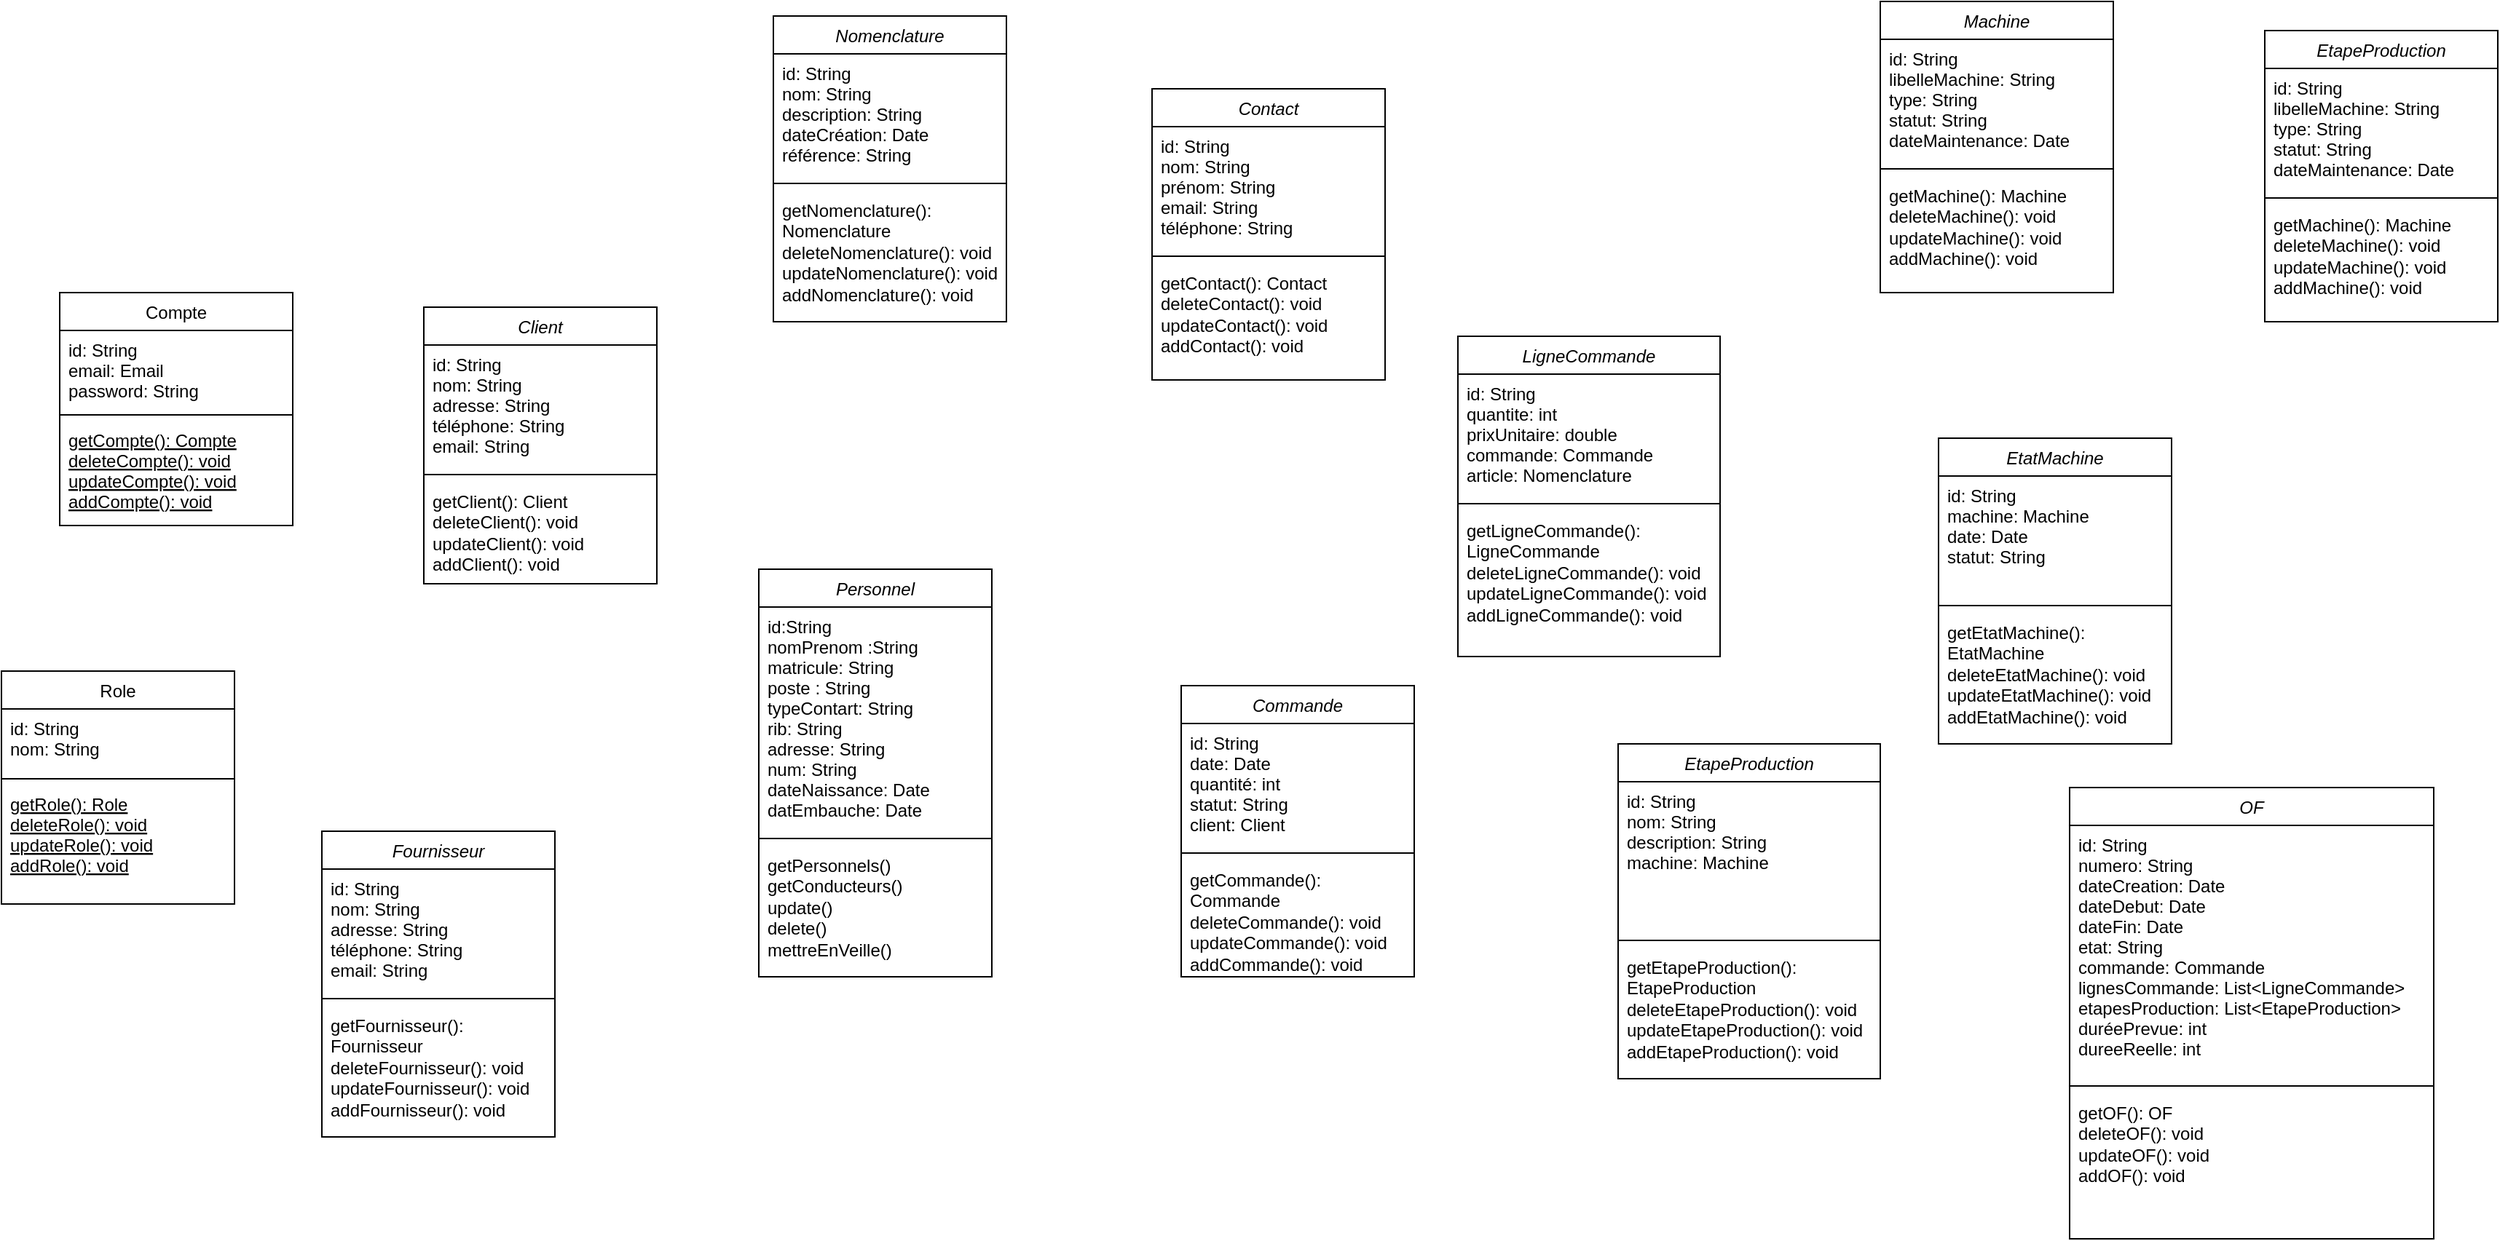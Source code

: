 <mxfile version="21.3.8" type="gitlab">
  <diagram id="C5RBs43oDa-KdzZeNtuy" name="Page-1">
    <mxGraphModel dx="2365" dy="2026" grid="1" gridSize="10" guides="1" tooltips="1" connect="1" arrows="1" fold="1" page="1" pageScale="1" pageWidth="827" pageHeight="1169" math="0" shadow="0">
      <root>
        <mxCell id="WIyWlLk6GJQsqaUBKTNV-0" />
        <mxCell id="WIyWlLk6GJQsqaUBKTNV-1" parent="WIyWlLk6GJQsqaUBKTNV-0" />
        <mxCell id="zkfFHV4jXpPFQw0GAbJ--0" value="Personnel" style="swimlane;fontStyle=2;align=center;verticalAlign=top;childLayout=stackLayout;horizontal=1;startSize=26;horizontalStack=0;resizeParent=1;resizeLast=0;collapsible=1;marginBottom=0;rounded=0;shadow=0;strokeWidth=1;" parent="WIyWlLk6GJQsqaUBKTNV-1" vertex="1">
          <mxGeometry x="460" y="110" width="160" height="280" as="geometry">
            <mxRectangle x="230" y="140" width="160" height="26" as="alternateBounds" />
          </mxGeometry>
        </mxCell>
        <mxCell id="zkfFHV4jXpPFQw0GAbJ--1" value="id:String   &#xa;nomPrenom :String&#xa;matricule: String &#xa;poste : String &#xa;typeContart: String&#xa;rib: String&#xa;adresse: String&#xa;num: String&#xa;dateNaissance: Date&#xa;datEmbauche: Date" style="text;align=left;verticalAlign=top;spacingLeft=4;spacingRight=4;overflow=hidden;rotatable=0;points=[[0,0.5],[1,0.5]];portConstraint=eastwest;" parent="zkfFHV4jXpPFQw0GAbJ--0" vertex="1">
          <mxGeometry y="26" width="160" height="154" as="geometry" />
        </mxCell>
        <mxCell id="zkfFHV4jXpPFQw0GAbJ--4" value="" style="line;html=1;strokeWidth=1;align=left;verticalAlign=middle;spacingTop=-1;spacingLeft=3;spacingRight=3;rotatable=0;labelPosition=right;points=[];portConstraint=eastwest;" parent="zkfFHV4jXpPFQw0GAbJ--0" vertex="1">
          <mxGeometry y="180" width="160" height="10" as="geometry" />
        </mxCell>
        <mxCell id="keGv5HAL7lmnqRSHpo0z-4" value="getPersonnels()&lt;br&gt;getConducteurs()&lt;br&gt;update()&lt;br&gt;delete()&lt;br&gt;mettreEnVeille()" style="text;strokeColor=none;fillColor=none;align=left;verticalAlign=top;spacingLeft=4;spacingRight=4;overflow=hidden;rotatable=0;points=[[0,0.5],[1,0.5]];portConstraint=eastwest;whiteSpace=wrap;html=1;" vertex="1" parent="zkfFHV4jXpPFQw0GAbJ--0">
          <mxGeometry y="190" width="160" height="80" as="geometry" />
        </mxCell>
        <mxCell id="zkfFHV4jXpPFQw0GAbJ--6" value="Compte" style="swimlane;fontStyle=0;align=center;verticalAlign=top;childLayout=stackLayout;horizontal=1;startSize=26;horizontalStack=0;resizeParent=1;resizeLast=0;collapsible=1;marginBottom=0;rounded=0;shadow=0;strokeWidth=1;" parent="WIyWlLk6GJQsqaUBKTNV-1" vertex="1">
          <mxGeometry x="-20" y="-80" width="160" height="160" as="geometry">
            <mxRectangle x="130" y="380" width="160" height="26" as="alternateBounds" />
          </mxGeometry>
        </mxCell>
        <mxCell id="zkfFHV4jXpPFQw0GAbJ--7" value="id: String&#xa;email: Email&#xa;password: String" style="text;align=left;verticalAlign=top;spacingLeft=4;spacingRight=4;overflow=hidden;rotatable=0;points=[[0,0.5],[1,0.5]];portConstraint=eastwest;" parent="zkfFHV4jXpPFQw0GAbJ--6" vertex="1">
          <mxGeometry y="26" width="160" height="54" as="geometry" />
        </mxCell>
        <mxCell id="zkfFHV4jXpPFQw0GAbJ--9" value="" style="line;html=1;strokeWidth=1;align=left;verticalAlign=middle;spacingTop=-1;spacingLeft=3;spacingRight=3;rotatable=0;labelPosition=right;points=[];portConstraint=eastwest;" parent="zkfFHV4jXpPFQw0GAbJ--6" vertex="1">
          <mxGeometry y="80" width="160" height="8" as="geometry" />
        </mxCell>
        <mxCell id="zkfFHV4jXpPFQw0GAbJ--10" value="getCompte(): Compte&#xa;deleteCompte(): void&#xa;updateCompte(): void&#xa;addCompte(): void" style="text;align=left;verticalAlign=top;spacingLeft=4;spacingRight=4;overflow=hidden;rotatable=0;points=[[0,0.5],[1,0.5]];portConstraint=eastwest;fontStyle=4" parent="zkfFHV4jXpPFQw0GAbJ--6" vertex="1">
          <mxGeometry y="88" width="160" height="64" as="geometry" />
        </mxCell>
        <mxCell id="keGv5HAL7lmnqRSHpo0z-5" value="Role" style="swimlane;fontStyle=0;align=center;verticalAlign=top;childLayout=stackLayout;horizontal=1;startSize=26;horizontalStack=0;resizeParent=1;resizeLast=0;collapsible=1;marginBottom=0;rounded=0;shadow=0;strokeWidth=1;" vertex="1" parent="WIyWlLk6GJQsqaUBKTNV-1">
          <mxGeometry x="-60" y="180" width="160" height="160" as="geometry">
            <mxRectangle x="130" y="380" width="160" height="26" as="alternateBounds" />
          </mxGeometry>
        </mxCell>
        <mxCell id="keGv5HAL7lmnqRSHpo0z-6" value="id: String&#xa;nom: String" style="text;align=left;verticalAlign=top;spacingLeft=4;spacingRight=4;overflow=hidden;rotatable=0;points=[[0,0.5],[1,0.5]];portConstraint=eastwest;" vertex="1" parent="keGv5HAL7lmnqRSHpo0z-5">
          <mxGeometry y="26" width="160" height="44" as="geometry" />
        </mxCell>
        <mxCell id="keGv5HAL7lmnqRSHpo0z-7" value="" style="line;html=1;strokeWidth=1;align=left;verticalAlign=middle;spacingTop=-1;spacingLeft=3;spacingRight=3;rotatable=0;labelPosition=right;points=[];portConstraint=eastwest;" vertex="1" parent="keGv5HAL7lmnqRSHpo0z-5">
          <mxGeometry y="70" width="160" height="8" as="geometry" />
        </mxCell>
        <mxCell id="keGv5HAL7lmnqRSHpo0z-8" value="getRole(): Role&#xa;deleteRole(): void&#xa;updateRole(): void&#xa;addRole(): void" style="text;align=left;verticalAlign=top;spacingLeft=4;spacingRight=4;overflow=hidden;rotatable=0;points=[[0,0.5],[1,0.5]];portConstraint=eastwest;fontStyle=4" vertex="1" parent="keGv5HAL7lmnqRSHpo0z-5">
          <mxGeometry y="78" width="160" height="64" as="geometry" />
        </mxCell>
        <mxCell id="keGv5HAL7lmnqRSHpo0z-9" value="Fournisseur" style="swimlane;fontStyle=2;align=center;verticalAlign=top;childLayout=stackLayout;horizontal=1;startSize=26;horizontalStack=0;resizeParent=1;resizeLast=0;collapsible=1;marginBottom=0;rounded=0;shadow=0;strokeWidth=1;" vertex="1" parent="WIyWlLk6GJQsqaUBKTNV-1">
          <mxGeometry x="160" y="290" width="160" height="210" as="geometry">
            <mxRectangle x="230" y="140" width="160" height="26" as="alternateBounds" />
          </mxGeometry>
        </mxCell>
        <mxCell id="keGv5HAL7lmnqRSHpo0z-10" value="id: String&#xa;nom: String&#xa;adresse: String&#xa;téléphone: String&#xa;email: String" style="text;align=left;verticalAlign=top;spacingLeft=4;spacingRight=4;overflow=hidden;rotatable=0;points=[[0,0.5],[1,0.5]];portConstraint=eastwest;" vertex="1" parent="keGv5HAL7lmnqRSHpo0z-9">
          <mxGeometry y="26" width="160" height="84" as="geometry" />
        </mxCell>
        <mxCell id="keGv5HAL7lmnqRSHpo0z-11" value="" style="line;html=1;strokeWidth=1;align=left;verticalAlign=middle;spacingTop=-1;spacingLeft=3;spacingRight=3;rotatable=0;labelPosition=right;points=[];portConstraint=eastwest;" vertex="1" parent="keGv5HAL7lmnqRSHpo0z-9">
          <mxGeometry y="110" width="160" height="10" as="geometry" />
        </mxCell>
        <mxCell id="keGv5HAL7lmnqRSHpo0z-12" value="&lt;div&gt;getFournisseur(): Fournisseur&lt;/div&gt;&lt;div&gt;deleteFournisseur(): void&lt;/div&gt;&lt;div&gt;updateFournisseur(): void&lt;/div&gt;&lt;div&gt;addFournisseur(): void&lt;/div&gt;" style="text;strokeColor=none;fillColor=none;align=left;verticalAlign=top;spacingLeft=4;spacingRight=4;overflow=hidden;rotatable=0;points=[[0,0.5],[1,0.5]];portConstraint=eastwest;whiteSpace=wrap;html=1;" vertex="1" parent="keGv5HAL7lmnqRSHpo0z-9">
          <mxGeometry y="120" width="160" height="80" as="geometry" />
        </mxCell>
        <mxCell id="keGv5HAL7lmnqRSHpo0z-13" value="Client" style="swimlane;fontStyle=2;align=center;verticalAlign=top;childLayout=stackLayout;horizontal=1;startSize=26;horizontalStack=0;resizeParent=1;resizeLast=0;collapsible=1;marginBottom=0;rounded=0;shadow=0;strokeWidth=1;" vertex="1" parent="WIyWlLk6GJQsqaUBKTNV-1">
          <mxGeometry x="230" y="-70" width="160" height="190" as="geometry">
            <mxRectangle x="230" y="140" width="160" height="26" as="alternateBounds" />
          </mxGeometry>
        </mxCell>
        <mxCell id="keGv5HAL7lmnqRSHpo0z-14" value="id: String&#xa;nom: String&#xa;adresse: String&#xa;téléphone: String&#xa;email: String" style="text;align=left;verticalAlign=top;spacingLeft=4;spacingRight=4;overflow=hidden;rotatable=0;points=[[0,0.5],[1,0.5]];portConstraint=eastwest;" vertex="1" parent="keGv5HAL7lmnqRSHpo0z-13">
          <mxGeometry y="26" width="160" height="84" as="geometry" />
        </mxCell>
        <mxCell id="keGv5HAL7lmnqRSHpo0z-15" value="" style="line;html=1;strokeWidth=1;align=left;verticalAlign=middle;spacingTop=-1;spacingLeft=3;spacingRight=3;rotatable=0;labelPosition=right;points=[];portConstraint=eastwest;" vertex="1" parent="keGv5HAL7lmnqRSHpo0z-13">
          <mxGeometry y="110" width="160" height="10" as="geometry" />
        </mxCell>
        <mxCell id="keGv5HAL7lmnqRSHpo0z-16" value="&lt;div&gt;getClient(): Client&lt;/div&gt;&lt;div&gt;deleteClient(): void&lt;/div&gt;&lt;div&gt;updateClient(): void&lt;/div&gt;&lt;div&gt;addClient(): void&lt;/div&gt;" style="text;strokeColor=none;fillColor=none;align=left;verticalAlign=top;spacingLeft=4;spacingRight=4;overflow=hidden;rotatable=0;points=[[0,0.5],[1,0.5]];portConstraint=eastwest;whiteSpace=wrap;html=1;" vertex="1" parent="keGv5HAL7lmnqRSHpo0z-13">
          <mxGeometry y="120" width="160" height="70" as="geometry" />
        </mxCell>
        <mxCell id="keGv5HAL7lmnqRSHpo0z-17" value="Nomenclature" style="swimlane;fontStyle=2;align=center;verticalAlign=top;childLayout=stackLayout;horizontal=1;startSize=26;horizontalStack=0;resizeParent=1;resizeLast=0;collapsible=1;marginBottom=0;rounded=0;shadow=0;strokeWidth=1;" vertex="1" parent="WIyWlLk6GJQsqaUBKTNV-1">
          <mxGeometry x="470" y="-270" width="160" height="210" as="geometry">
            <mxRectangle x="230" y="140" width="160" height="26" as="alternateBounds" />
          </mxGeometry>
        </mxCell>
        <mxCell id="keGv5HAL7lmnqRSHpo0z-18" value="id: String&#xa;nom: String&#xa;description: String&#xa;dateCréation: Date&#xa;référence: String" style="text;align=left;verticalAlign=top;spacingLeft=4;spacingRight=4;overflow=hidden;rotatable=0;points=[[0,0.5],[1,0.5]];portConstraint=eastwest;" vertex="1" parent="keGv5HAL7lmnqRSHpo0z-17">
          <mxGeometry y="26" width="160" height="84" as="geometry" />
        </mxCell>
        <mxCell id="keGv5HAL7lmnqRSHpo0z-19" value="" style="line;html=1;strokeWidth=1;align=left;verticalAlign=middle;spacingTop=-1;spacingLeft=3;spacingRight=3;rotatable=0;labelPosition=right;points=[];portConstraint=eastwest;" vertex="1" parent="keGv5HAL7lmnqRSHpo0z-17">
          <mxGeometry y="110" width="160" height="10" as="geometry" />
        </mxCell>
        <mxCell id="keGv5HAL7lmnqRSHpo0z-20" value="&lt;div&gt;getNomenclature(): Nomenclature&lt;/div&gt;&lt;div&gt;deleteNomenclature(): void&lt;/div&gt;&lt;div&gt;updateNomenclature(): void&lt;/div&gt;&lt;div&gt;addNomenclature(): void&lt;/div&gt;" style="text;strokeColor=none;fillColor=none;align=left;verticalAlign=top;spacingLeft=4;spacingRight=4;overflow=hidden;rotatable=0;points=[[0,0.5],[1,0.5]];portConstraint=eastwest;whiteSpace=wrap;html=1;" vertex="1" parent="keGv5HAL7lmnqRSHpo0z-17">
          <mxGeometry y="120" width="160" height="90" as="geometry" />
        </mxCell>
        <mxCell id="keGv5HAL7lmnqRSHpo0z-21" value="Contact" style="swimlane;fontStyle=2;align=center;verticalAlign=top;childLayout=stackLayout;horizontal=1;startSize=26;horizontalStack=0;resizeParent=1;resizeLast=0;collapsible=1;marginBottom=0;rounded=0;shadow=0;strokeWidth=1;" vertex="1" parent="WIyWlLk6GJQsqaUBKTNV-1">
          <mxGeometry x="730" y="-220" width="160" height="200" as="geometry">
            <mxRectangle x="230" y="140" width="160" height="26" as="alternateBounds" />
          </mxGeometry>
        </mxCell>
        <mxCell id="keGv5HAL7lmnqRSHpo0z-22" value="id: String&#xa;nom: String&#xa;prénom: String&#xa;email: String&#xa;téléphone: String" style="text;align=left;verticalAlign=top;spacingLeft=4;spacingRight=4;overflow=hidden;rotatable=0;points=[[0,0.5],[1,0.5]];portConstraint=eastwest;" vertex="1" parent="keGv5HAL7lmnqRSHpo0z-21">
          <mxGeometry y="26" width="160" height="84" as="geometry" />
        </mxCell>
        <mxCell id="keGv5HAL7lmnqRSHpo0z-23" value="" style="line;html=1;strokeWidth=1;align=left;verticalAlign=middle;spacingTop=-1;spacingLeft=3;spacingRight=3;rotatable=0;labelPosition=right;points=[];portConstraint=eastwest;" vertex="1" parent="keGv5HAL7lmnqRSHpo0z-21">
          <mxGeometry y="110" width="160" height="10" as="geometry" />
        </mxCell>
        <mxCell id="keGv5HAL7lmnqRSHpo0z-24" value="&lt;div&gt;getContact(): Contact&lt;/div&gt;&lt;div&gt;deleteContact(): void&lt;/div&gt;&lt;div&gt;updateContact(): void&lt;/div&gt;&lt;div&gt;addContact(): void&lt;/div&gt;" style="text;strokeColor=none;fillColor=none;align=left;verticalAlign=top;spacingLeft=4;spacingRight=4;overflow=hidden;rotatable=0;points=[[0,0.5],[1,0.5]];portConstraint=eastwest;whiteSpace=wrap;html=1;" vertex="1" parent="keGv5HAL7lmnqRSHpo0z-21">
          <mxGeometry y="120" width="160" height="80" as="geometry" />
        </mxCell>
        <mxCell id="keGv5HAL7lmnqRSHpo0z-25" value="Commande" style="swimlane;fontStyle=2;align=center;verticalAlign=top;childLayout=stackLayout;horizontal=1;startSize=26;horizontalStack=0;resizeParent=1;resizeLast=0;collapsible=1;marginBottom=0;rounded=0;shadow=0;strokeWidth=1;" vertex="1" parent="WIyWlLk6GJQsqaUBKTNV-1">
          <mxGeometry x="750" y="190" width="160" height="200" as="geometry">
            <mxRectangle x="230" y="140" width="160" height="26" as="alternateBounds" />
          </mxGeometry>
        </mxCell>
        <mxCell id="keGv5HAL7lmnqRSHpo0z-26" value="id: String&#xa;date: Date&#xa;quantité: int&#xa;statut: String&#xa;client: Client" style="text;align=left;verticalAlign=top;spacingLeft=4;spacingRight=4;overflow=hidden;rotatable=0;points=[[0,0.5],[1,0.5]];portConstraint=eastwest;" vertex="1" parent="keGv5HAL7lmnqRSHpo0z-25">
          <mxGeometry y="26" width="160" height="84" as="geometry" />
        </mxCell>
        <mxCell id="keGv5HAL7lmnqRSHpo0z-27" value="" style="line;html=1;strokeWidth=1;align=left;verticalAlign=middle;spacingTop=-1;spacingLeft=3;spacingRight=3;rotatable=0;labelPosition=right;points=[];portConstraint=eastwest;" vertex="1" parent="keGv5HAL7lmnqRSHpo0z-25">
          <mxGeometry y="110" width="160" height="10" as="geometry" />
        </mxCell>
        <mxCell id="keGv5HAL7lmnqRSHpo0z-28" value="&lt;div&gt;getCommande(): Commande&lt;/div&gt;&lt;div&gt;deleteCommande(): void&lt;/div&gt;&lt;div&gt;updateCommande(): void&lt;/div&gt;&lt;div&gt;addCommande(): void&lt;/div&gt;" style="text;strokeColor=none;fillColor=none;align=left;verticalAlign=top;spacingLeft=4;spacingRight=4;overflow=hidden;rotatable=0;points=[[0,0.5],[1,0.5]];portConstraint=eastwest;whiteSpace=wrap;html=1;" vertex="1" parent="keGv5HAL7lmnqRSHpo0z-25">
          <mxGeometry y="120" width="160" height="80" as="geometry" />
        </mxCell>
        <mxCell id="keGv5HAL7lmnqRSHpo0z-29" value="LigneCommande" style="swimlane;fontStyle=2;align=center;verticalAlign=top;childLayout=stackLayout;horizontal=1;startSize=26;horizontalStack=0;resizeParent=1;resizeLast=0;collapsible=1;marginBottom=0;rounded=0;shadow=0;strokeWidth=1;" vertex="1" parent="WIyWlLk6GJQsqaUBKTNV-1">
          <mxGeometry x="940" y="-50" width="180" height="220" as="geometry">
            <mxRectangle x="230" y="140" width="160" height="26" as="alternateBounds" />
          </mxGeometry>
        </mxCell>
        <mxCell id="keGv5HAL7lmnqRSHpo0z-30" value="id: String&#xa;quantite: int&#xa;prixUnitaire: double&#xa;commande: Commande&#xa;article: Nomenclature" style="text;align=left;verticalAlign=top;spacingLeft=4;spacingRight=4;overflow=hidden;rotatable=0;points=[[0,0.5],[1,0.5]];portConstraint=eastwest;" vertex="1" parent="keGv5HAL7lmnqRSHpo0z-29">
          <mxGeometry y="26" width="180" height="84" as="geometry" />
        </mxCell>
        <mxCell id="keGv5HAL7lmnqRSHpo0z-31" value="" style="line;html=1;strokeWidth=1;align=left;verticalAlign=middle;spacingTop=-1;spacingLeft=3;spacingRight=3;rotatable=0;labelPosition=right;points=[];portConstraint=eastwest;" vertex="1" parent="keGv5HAL7lmnqRSHpo0z-29">
          <mxGeometry y="110" width="180" height="10" as="geometry" />
        </mxCell>
        <mxCell id="keGv5HAL7lmnqRSHpo0z-32" value="&lt;div&gt;getLigneCommande(): LigneCommande&lt;/div&gt;&lt;div&gt;deleteLigneCommande(): void&lt;/div&gt;&lt;div&gt;updateLigneCommande(): void&lt;/div&gt;&lt;div&gt;addLigneCommande(): void&lt;/div&gt;" style="text;strokeColor=none;fillColor=none;align=left;verticalAlign=top;spacingLeft=4;spacingRight=4;overflow=hidden;rotatable=0;points=[[0,0.5],[1,0.5]];portConstraint=eastwest;whiteSpace=wrap;html=1;" vertex="1" parent="keGv5HAL7lmnqRSHpo0z-29">
          <mxGeometry y="120" width="180" height="100" as="geometry" />
        </mxCell>
        <mxCell id="keGv5HAL7lmnqRSHpo0z-33" value="Machine" style="swimlane;fontStyle=2;align=center;verticalAlign=top;childLayout=stackLayout;horizontal=1;startSize=26;horizontalStack=0;resizeParent=1;resizeLast=0;collapsible=1;marginBottom=0;rounded=0;shadow=0;strokeWidth=1;" vertex="1" parent="WIyWlLk6GJQsqaUBKTNV-1">
          <mxGeometry x="1230" y="-280" width="160" height="200" as="geometry">
            <mxRectangle x="230" y="140" width="160" height="26" as="alternateBounds" />
          </mxGeometry>
        </mxCell>
        <mxCell id="keGv5HAL7lmnqRSHpo0z-34" value="id: String&#xa;libelleMachine: String&#xa;type: String&#xa;statut: String&#xa;dateMaintenance: Date" style="text;align=left;verticalAlign=top;spacingLeft=4;spacingRight=4;overflow=hidden;rotatable=0;points=[[0,0.5],[1,0.5]];portConstraint=eastwest;" vertex="1" parent="keGv5HAL7lmnqRSHpo0z-33">
          <mxGeometry y="26" width="160" height="84" as="geometry" />
        </mxCell>
        <mxCell id="keGv5HAL7lmnqRSHpo0z-35" value="" style="line;html=1;strokeWidth=1;align=left;verticalAlign=middle;spacingTop=-1;spacingLeft=3;spacingRight=3;rotatable=0;labelPosition=right;points=[];portConstraint=eastwest;" vertex="1" parent="keGv5HAL7lmnqRSHpo0z-33">
          <mxGeometry y="110" width="160" height="10" as="geometry" />
        </mxCell>
        <mxCell id="keGv5HAL7lmnqRSHpo0z-36" value="&lt;div&gt;getMachine(): Machine&lt;/div&gt;&lt;div&gt;deleteMachine(): void&lt;/div&gt;&lt;div&gt;updateMachine(): void&lt;/div&gt;&lt;div&gt;addMachine(): void&lt;/div&gt;" style="text;strokeColor=none;fillColor=none;align=left;verticalAlign=top;spacingLeft=4;spacingRight=4;overflow=hidden;rotatable=0;points=[[0,0.5],[1,0.5]];portConstraint=eastwest;whiteSpace=wrap;html=1;" vertex="1" parent="keGv5HAL7lmnqRSHpo0z-33">
          <mxGeometry y="120" width="160" height="80" as="geometry" />
        </mxCell>
        <mxCell id="keGv5HAL7lmnqRSHpo0z-37" value="EtatMachine" style="swimlane;fontStyle=2;align=center;verticalAlign=top;childLayout=stackLayout;horizontal=1;startSize=26;horizontalStack=0;resizeParent=1;resizeLast=0;collapsible=1;marginBottom=0;rounded=0;shadow=0;strokeWidth=1;" vertex="1" parent="WIyWlLk6GJQsqaUBKTNV-1">
          <mxGeometry x="1270" y="20" width="160" height="210" as="geometry">
            <mxRectangle x="230" y="140" width="160" height="26" as="alternateBounds" />
          </mxGeometry>
        </mxCell>
        <mxCell id="keGv5HAL7lmnqRSHpo0z-38" value="id: String&#xa;machine: Machine&#xa;date: Date&#xa;statut: String" style="text;align=left;verticalAlign=top;spacingLeft=4;spacingRight=4;overflow=hidden;rotatable=0;points=[[0,0.5],[1,0.5]];portConstraint=eastwest;" vertex="1" parent="keGv5HAL7lmnqRSHpo0z-37">
          <mxGeometry y="26" width="160" height="84" as="geometry" />
        </mxCell>
        <mxCell id="keGv5HAL7lmnqRSHpo0z-39" value="" style="line;html=1;strokeWidth=1;align=left;verticalAlign=middle;spacingTop=-1;spacingLeft=3;spacingRight=3;rotatable=0;labelPosition=right;points=[];portConstraint=eastwest;" vertex="1" parent="keGv5HAL7lmnqRSHpo0z-37">
          <mxGeometry y="110" width="160" height="10" as="geometry" />
        </mxCell>
        <mxCell id="keGv5HAL7lmnqRSHpo0z-40" value="&lt;div&gt;getEtatMachine(): EtatMachine&lt;/div&gt;&lt;div&gt;deleteEtatMachine(): void&lt;/div&gt;&lt;div&gt;updateEtatMachine(): void&lt;/div&gt;&lt;div&gt;addEtatMachine(): void&lt;/div&gt;" style="text;strokeColor=none;fillColor=none;align=left;verticalAlign=top;spacingLeft=4;spacingRight=4;overflow=hidden;rotatable=0;points=[[0,0.5],[1,0.5]];portConstraint=eastwest;whiteSpace=wrap;html=1;" vertex="1" parent="keGv5HAL7lmnqRSHpo0z-37">
          <mxGeometry y="120" width="160" height="90" as="geometry" />
        </mxCell>
        <mxCell id="keGv5HAL7lmnqRSHpo0z-41" value="EtapeProduction" style="swimlane;fontStyle=2;align=center;verticalAlign=top;childLayout=stackLayout;horizontal=1;startSize=26;horizontalStack=0;resizeParent=1;resizeLast=0;collapsible=1;marginBottom=0;rounded=0;shadow=0;strokeWidth=1;" vertex="1" parent="WIyWlLk6GJQsqaUBKTNV-1">
          <mxGeometry x="1494" y="-260" width="160" height="200" as="geometry">
            <mxRectangle x="230" y="140" width="160" height="26" as="alternateBounds" />
          </mxGeometry>
        </mxCell>
        <mxCell id="keGv5HAL7lmnqRSHpo0z-42" value="id: String&#xa;libelleMachine: String&#xa;type: String&#xa;statut: String&#xa;dateMaintenance: Date" style="text;align=left;verticalAlign=top;spacingLeft=4;spacingRight=4;overflow=hidden;rotatable=0;points=[[0,0.5],[1,0.5]];portConstraint=eastwest;" vertex="1" parent="keGv5HAL7lmnqRSHpo0z-41">
          <mxGeometry y="26" width="160" height="84" as="geometry" />
        </mxCell>
        <mxCell id="keGv5HAL7lmnqRSHpo0z-43" value="" style="line;html=1;strokeWidth=1;align=left;verticalAlign=middle;spacingTop=-1;spacingLeft=3;spacingRight=3;rotatable=0;labelPosition=right;points=[];portConstraint=eastwest;" vertex="1" parent="keGv5HAL7lmnqRSHpo0z-41">
          <mxGeometry y="110" width="160" height="10" as="geometry" />
        </mxCell>
        <mxCell id="keGv5HAL7lmnqRSHpo0z-44" value="&lt;div&gt;getMachine(): Machine&lt;/div&gt;&lt;div&gt;deleteMachine(): void&lt;/div&gt;&lt;div&gt;updateMachine(): void&lt;/div&gt;&lt;div&gt;addMachine(): void&lt;/div&gt;" style="text;strokeColor=none;fillColor=none;align=left;verticalAlign=top;spacingLeft=4;spacingRight=4;overflow=hidden;rotatable=0;points=[[0,0.5],[1,0.5]];portConstraint=eastwest;whiteSpace=wrap;html=1;" vertex="1" parent="keGv5HAL7lmnqRSHpo0z-41">
          <mxGeometry y="120" width="160" height="80" as="geometry" />
        </mxCell>
        <mxCell id="keGv5HAL7lmnqRSHpo0z-45" value="EtapeProduction" style="swimlane;fontStyle=2;align=center;verticalAlign=top;childLayout=stackLayout;horizontal=1;startSize=26;horizontalStack=0;resizeParent=1;resizeLast=0;collapsible=1;marginBottom=0;rounded=0;shadow=0;strokeWidth=1;" vertex="1" parent="WIyWlLk6GJQsqaUBKTNV-1">
          <mxGeometry x="1050" y="230" width="180" height="230" as="geometry">
            <mxRectangle x="230" y="140" width="160" height="26" as="alternateBounds" />
          </mxGeometry>
        </mxCell>
        <mxCell id="keGv5HAL7lmnqRSHpo0z-46" value="id: String&#xa;nom: String&#xa;description: String&#xa;machine: Machine" style="text;align=left;verticalAlign=top;spacingLeft=4;spacingRight=4;overflow=hidden;rotatable=0;points=[[0,0.5],[1,0.5]];portConstraint=eastwest;" vertex="1" parent="keGv5HAL7lmnqRSHpo0z-45">
          <mxGeometry y="26" width="180" height="104" as="geometry" />
        </mxCell>
        <mxCell id="keGv5HAL7lmnqRSHpo0z-47" value="" style="line;html=1;strokeWidth=1;align=left;verticalAlign=middle;spacingTop=-1;spacingLeft=3;spacingRight=3;rotatable=0;labelPosition=right;points=[];portConstraint=eastwest;" vertex="1" parent="keGv5HAL7lmnqRSHpo0z-45">
          <mxGeometry y="130" width="180" height="10" as="geometry" />
        </mxCell>
        <mxCell id="keGv5HAL7lmnqRSHpo0z-48" value="&lt;div&gt;getEtapeProduction(): EtapeProduction&lt;/div&gt;&lt;div&gt;deleteEtapeProduction(): void&lt;/div&gt;&lt;div&gt;updateEtapeProduction(): void&lt;/div&gt;&lt;div&gt;addEtapeProduction(): void&lt;/div&gt;" style="text;strokeColor=none;fillColor=none;align=left;verticalAlign=top;spacingLeft=4;spacingRight=4;overflow=hidden;rotatable=0;points=[[0,0.5],[1,0.5]];portConstraint=eastwest;whiteSpace=wrap;html=1;" vertex="1" parent="keGv5HAL7lmnqRSHpo0z-45">
          <mxGeometry y="140" width="180" height="80" as="geometry" />
        </mxCell>
        <mxCell id="keGv5HAL7lmnqRSHpo0z-49" value="OF" style="swimlane;fontStyle=2;align=center;verticalAlign=top;childLayout=stackLayout;horizontal=1;startSize=26;horizontalStack=0;resizeParent=1;resizeLast=0;collapsible=1;marginBottom=0;rounded=0;shadow=0;strokeWidth=1;" vertex="1" parent="WIyWlLk6GJQsqaUBKTNV-1">
          <mxGeometry x="1360" y="260" width="250" height="310" as="geometry">
            <mxRectangle x="230" y="140" width="160" height="26" as="alternateBounds" />
          </mxGeometry>
        </mxCell>
        <mxCell id="keGv5HAL7lmnqRSHpo0z-50" value="id: String&#xa;numero: String&#xa;dateCreation: Date&#xa;dateDebut: Date&#xa;dateFin: Date&#xa;etat: String&#xa;commande: Commande&#xa;lignesCommande: List&lt;LigneCommande&gt;&#xa;etapesProduction: List&lt;EtapeProduction&gt;&#xa;duréePrevue: int&#xa;dureeReelle: int" style="text;align=left;verticalAlign=top;spacingLeft=4;spacingRight=4;overflow=hidden;rotatable=0;points=[[0,0.5],[1,0.5]];portConstraint=eastwest;" vertex="1" parent="keGv5HAL7lmnqRSHpo0z-49">
          <mxGeometry y="26" width="250" height="174" as="geometry" />
        </mxCell>
        <mxCell id="keGv5HAL7lmnqRSHpo0z-51" value="" style="line;html=1;strokeWidth=1;align=left;verticalAlign=middle;spacingTop=-1;spacingLeft=3;spacingRight=3;rotatable=0;labelPosition=right;points=[];portConstraint=eastwest;" vertex="1" parent="keGv5HAL7lmnqRSHpo0z-49">
          <mxGeometry y="200" width="250" height="10" as="geometry" />
        </mxCell>
        <mxCell id="keGv5HAL7lmnqRSHpo0z-52" value="&lt;div&gt;getOF(): OF&lt;/div&gt;&lt;div&gt;deleteOF(): void&lt;/div&gt;&lt;div&gt;updateOF(): void&lt;/div&gt;&lt;div&gt;addOF(): void&lt;/div&gt;" style="text;strokeColor=none;fillColor=none;align=left;verticalAlign=top;spacingLeft=4;spacingRight=4;overflow=hidden;rotatable=0;points=[[0,0.5],[1,0.5]];portConstraint=eastwest;whiteSpace=wrap;html=1;" vertex="1" parent="keGv5HAL7lmnqRSHpo0z-49">
          <mxGeometry y="210" width="250" height="90" as="geometry" />
        </mxCell>
      </root>
    </mxGraphModel>
  </diagram>
</mxfile>
